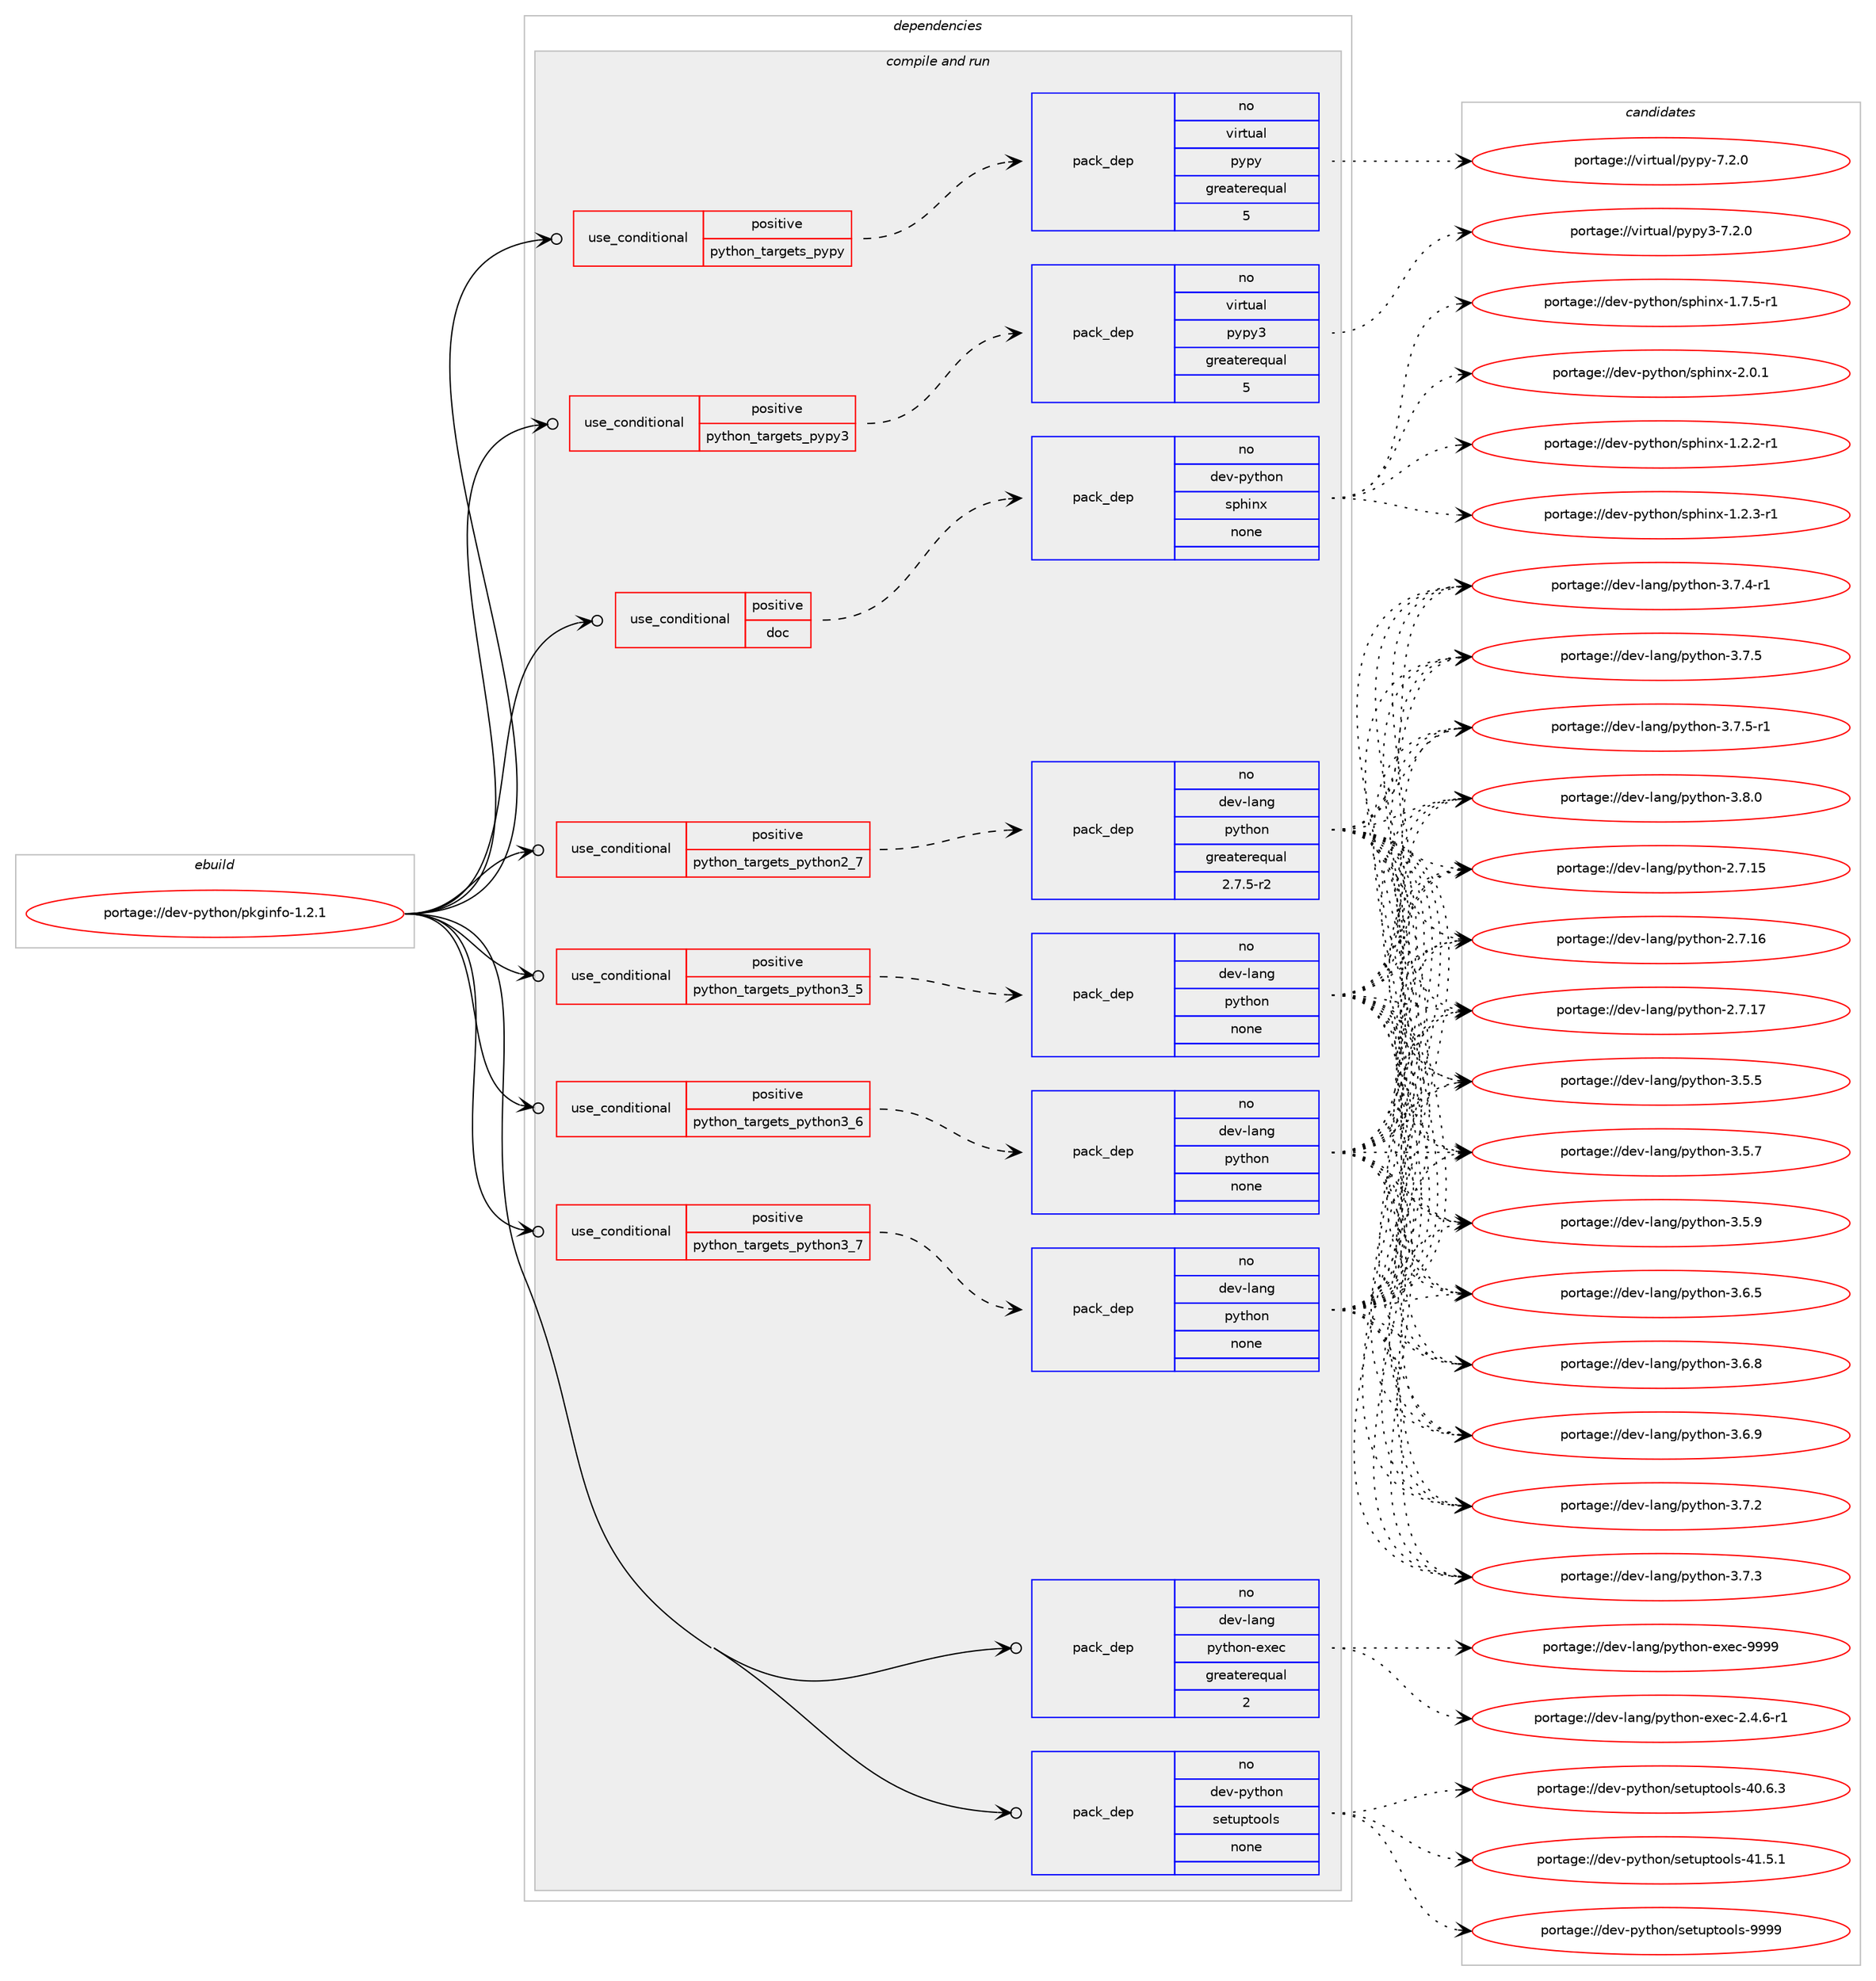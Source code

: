 digraph prolog {

# *************
# Graph options
# *************

newrank=true;
concentrate=true;
compound=true;
graph [rankdir=LR,fontname=Helvetica,fontsize=10,ranksep=1.5];#, ranksep=2.5, nodesep=0.2];
edge  [arrowhead=vee];
node  [fontname=Helvetica,fontsize=10];

# **********
# The ebuild
# **********

subgraph cluster_leftcol {
color=gray;
rank=same;
label=<<i>ebuild</i>>;
id [label="portage://dev-python/pkginfo-1.2.1", color=red, width=4, href="../dev-python/pkginfo-1.2.1.svg"];
}

# ****************
# The dependencies
# ****************

subgraph cluster_midcol {
color=gray;
label=<<i>dependencies</i>>;
subgraph cluster_compile {
fillcolor="#eeeeee";
style=filled;
label=<<i>compile</i>>;
}
subgraph cluster_compileandrun {
fillcolor="#eeeeee";
style=filled;
label=<<i>compile and run</i>>;
subgraph cond33930 {
dependency157285 [label=<<TABLE BORDER="0" CELLBORDER="1" CELLSPACING="0" CELLPADDING="4"><TR><TD ROWSPAN="3" CELLPADDING="10">use_conditional</TD></TR><TR><TD>positive</TD></TR><TR><TD>doc</TD></TR></TABLE>>, shape=none, color=red];
subgraph pack119994 {
dependency157286 [label=<<TABLE BORDER="0" CELLBORDER="1" CELLSPACING="0" CELLPADDING="4" WIDTH="220"><TR><TD ROWSPAN="6" CELLPADDING="30">pack_dep</TD></TR><TR><TD WIDTH="110">no</TD></TR><TR><TD>dev-python</TD></TR><TR><TD>sphinx</TD></TR><TR><TD>none</TD></TR><TR><TD></TD></TR></TABLE>>, shape=none, color=blue];
}
dependency157285:e -> dependency157286:w [weight=20,style="dashed",arrowhead="vee"];
}
id:e -> dependency157285:w [weight=20,style="solid",arrowhead="odotvee"];
subgraph cond33931 {
dependency157287 [label=<<TABLE BORDER="0" CELLBORDER="1" CELLSPACING="0" CELLPADDING="4"><TR><TD ROWSPAN="3" CELLPADDING="10">use_conditional</TD></TR><TR><TD>positive</TD></TR><TR><TD>python_targets_pypy</TD></TR></TABLE>>, shape=none, color=red];
subgraph pack119995 {
dependency157288 [label=<<TABLE BORDER="0" CELLBORDER="1" CELLSPACING="0" CELLPADDING="4" WIDTH="220"><TR><TD ROWSPAN="6" CELLPADDING="30">pack_dep</TD></TR><TR><TD WIDTH="110">no</TD></TR><TR><TD>virtual</TD></TR><TR><TD>pypy</TD></TR><TR><TD>greaterequal</TD></TR><TR><TD>5</TD></TR></TABLE>>, shape=none, color=blue];
}
dependency157287:e -> dependency157288:w [weight=20,style="dashed",arrowhead="vee"];
}
id:e -> dependency157287:w [weight=20,style="solid",arrowhead="odotvee"];
subgraph cond33932 {
dependency157289 [label=<<TABLE BORDER="0" CELLBORDER="1" CELLSPACING="0" CELLPADDING="4"><TR><TD ROWSPAN="3" CELLPADDING="10">use_conditional</TD></TR><TR><TD>positive</TD></TR><TR><TD>python_targets_pypy3</TD></TR></TABLE>>, shape=none, color=red];
subgraph pack119996 {
dependency157290 [label=<<TABLE BORDER="0" CELLBORDER="1" CELLSPACING="0" CELLPADDING="4" WIDTH="220"><TR><TD ROWSPAN="6" CELLPADDING="30">pack_dep</TD></TR><TR><TD WIDTH="110">no</TD></TR><TR><TD>virtual</TD></TR><TR><TD>pypy3</TD></TR><TR><TD>greaterequal</TD></TR><TR><TD>5</TD></TR></TABLE>>, shape=none, color=blue];
}
dependency157289:e -> dependency157290:w [weight=20,style="dashed",arrowhead="vee"];
}
id:e -> dependency157289:w [weight=20,style="solid",arrowhead="odotvee"];
subgraph cond33933 {
dependency157291 [label=<<TABLE BORDER="0" CELLBORDER="1" CELLSPACING="0" CELLPADDING="4"><TR><TD ROWSPAN="3" CELLPADDING="10">use_conditional</TD></TR><TR><TD>positive</TD></TR><TR><TD>python_targets_python2_7</TD></TR></TABLE>>, shape=none, color=red];
subgraph pack119997 {
dependency157292 [label=<<TABLE BORDER="0" CELLBORDER="1" CELLSPACING="0" CELLPADDING="4" WIDTH="220"><TR><TD ROWSPAN="6" CELLPADDING="30">pack_dep</TD></TR><TR><TD WIDTH="110">no</TD></TR><TR><TD>dev-lang</TD></TR><TR><TD>python</TD></TR><TR><TD>greaterequal</TD></TR><TR><TD>2.7.5-r2</TD></TR></TABLE>>, shape=none, color=blue];
}
dependency157291:e -> dependency157292:w [weight=20,style="dashed",arrowhead="vee"];
}
id:e -> dependency157291:w [weight=20,style="solid",arrowhead="odotvee"];
subgraph cond33934 {
dependency157293 [label=<<TABLE BORDER="0" CELLBORDER="1" CELLSPACING="0" CELLPADDING="4"><TR><TD ROWSPAN="3" CELLPADDING="10">use_conditional</TD></TR><TR><TD>positive</TD></TR><TR><TD>python_targets_python3_5</TD></TR></TABLE>>, shape=none, color=red];
subgraph pack119998 {
dependency157294 [label=<<TABLE BORDER="0" CELLBORDER="1" CELLSPACING="0" CELLPADDING="4" WIDTH="220"><TR><TD ROWSPAN="6" CELLPADDING="30">pack_dep</TD></TR><TR><TD WIDTH="110">no</TD></TR><TR><TD>dev-lang</TD></TR><TR><TD>python</TD></TR><TR><TD>none</TD></TR><TR><TD></TD></TR></TABLE>>, shape=none, color=blue];
}
dependency157293:e -> dependency157294:w [weight=20,style="dashed",arrowhead="vee"];
}
id:e -> dependency157293:w [weight=20,style="solid",arrowhead="odotvee"];
subgraph cond33935 {
dependency157295 [label=<<TABLE BORDER="0" CELLBORDER="1" CELLSPACING="0" CELLPADDING="4"><TR><TD ROWSPAN="3" CELLPADDING="10">use_conditional</TD></TR><TR><TD>positive</TD></TR><TR><TD>python_targets_python3_6</TD></TR></TABLE>>, shape=none, color=red];
subgraph pack119999 {
dependency157296 [label=<<TABLE BORDER="0" CELLBORDER="1" CELLSPACING="0" CELLPADDING="4" WIDTH="220"><TR><TD ROWSPAN="6" CELLPADDING="30">pack_dep</TD></TR><TR><TD WIDTH="110">no</TD></TR><TR><TD>dev-lang</TD></TR><TR><TD>python</TD></TR><TR><TD>none</TD></TR><TR><TD></TD></TR></TABLE>>, shape=none, color=blue];
}
dependency157295:e -> dependency157296:w [weight=20,style="dashed",arrowhead="vee"];
}
id:e -> dependency157295:w [weight=20,style="solid",arrowhead="odotvee"];
subgraph cond33936 {
dependency157297 [label=<<TABLE BORDER="0" CELLBORDER="1" CELLSPACING="0" CELLPADDING="4"><TR><TD ROWSPAN="3" CELLPADDING="10">use_conditional</TD></TR><TR><TD>positive</TD></TR><TR><TD>python_targets_python3_7</TD></TR></TABLE>>, shape=none, color=red];
subgraph pack120000 {
dependency157298 [label=<<TABLE BORDER="0" CELLBORDER="1" CELLSPACING="0" CELLPADDING="4" WIDTH="220"><TR><TD ROWSPAN="6" CELLPADDING="30">pack_dep</TD></TR><TR><TD WIDTH="110">no</TD></TR><TR><TD>dev-lang</TD></TR><TR><TD>python</TD></TR><TR><TD>none</TD></TR><TR><TD></TD></TR></TABLE>>, shape=none, color=blue];
}
dependency157297:e -> dependency157298:w [weight=20,style="dashed",arrowhead="vee"];
}
id:e -> dependency157297:w [weight=20,style="solid",arrowhead="odotvee"];
subgraph pack120001 {
dependency157299 [label=<<TABLE BORDER="0" CELLBORDER="1" CELLSPACING="0" CELLPADDING="4" WIDTH="220"><TR><TD ROWSPAN="6" CELLPADDING="30">pack_dep</TD></TR><TR><TD WIDTH="110">no</TD></TR><TR><TD>dev-lang</TD></TR><TR><TD>python-exec</TD></TR><TR><TD>greaterequal</TD></TR><TR><TD>2</TD></TR></TABLE>>, shape=none, color=blue];
}
id:e -> dependency157299:w [weight=20,style="solid",arrowhead="odotvee"];
subgraph pack120002 {
dependency157300 [label=<<TABLE BORDER="0" CELLBORDER="1" CELLSPACING="0" CELLPADDING="4" WIDTH="220"><TR><TD ROWSPAN="6" CELLPADDING="30">pack_dep</TD></TR><TR><TD WIDTH="110">no</TD></TR><TR><TD>dev-python</TD></TR><TR><TD>setuptools</TD></TR><TR><TD>none</TD></TR><TR><TD></TD></TR></TABLE>>, shape=none, color=blue];
}
id:e -> dependency157300:w [weight=20,style="solid",arrowhead="odotvee"];
}
subgraph cluster_run {
fillcolor="#eeeeee";
style=filled;
label=<<i>run</i>>;
}
}

# **************
# The candidates
# **************

subgraph cluster_choices {
rank=same;
color=gray;
label=<<i>candidates</i>>;

subgraph choice119994 {
color=black;
nodesep=1;
choiceportage10010111845112121116104111110471151121041051101204549465046504511449 [label="portage://dev-python/sphinx-1.2.2-r1", color=red, width=4,href="../dev-python/sphinx-1.2.2-r1.svg"];
choiceportage10010111845112121116104111110471151121041051101204549465046514511449 [label="portage://dev-python/sphinx-1.2.3-r1", color=red, width=4,href="../dev-python/sphinx-1.2.3-r1.svg"];
choiceportage10010111845112121116104111110471151121041051101204549465546534511449 [label="portage://dev-python/sphinx-1.7.5-r1", color=red, width=4,href="../dev-python/sphinx-1.7.5-r1.svg"];
choiceportage1001011184511212111610411111047115112104105110120455046484649 [label="portage://dev-python/sphinx-2.0.1", color=red, width=4,href="../dev-python/sphinx-2.0.1.svg"];
dependency157286:e -> choiceportage10010111845112121116104111110471151121041051101204549465046504511449:w [style=dotted,weight="100"];
dependency157286:e -> choiceportage10010111845112121116104111110471151121041051101204549465046514511449:w [style=dotted,weight="100"];
dependency157286:e -> choiceportage10010111845112121116104111110471151121041051101204549465546534511449:w [style=dotted,weight="100"];
dependency157286:e -> choiceportage1001011184511212111610411111047115112104105110120455046484649:w [style=dotted,weight="100"];
}
subgraph choice119995 {
color=black;
nodesep=1;
choiceportage1181051141161179710847112121112121455546504648 [label="portage://virtual/pypy-7.2.0", color=red, width=4,href="../virtual/pypy-7.2.0.svg"];
dependency157288:e -> choiceportage1181051141161179710847112121112121455546504648:w [style=dotted,weight="100"];
}
subgraph choice119996 {
color=black;
nodesep=1;
choiceportage118105114116117971084711212111212151455546504648 [label="portage://virtual/pypy3-7.2.0", color=red, width=4,href="../virtual/pypy3-7.2.0.svg"];
dependency157290:e -> choiceportage118105114116117971084711212111212151455546504648:w [style=dotted,weight="100"];
}
subgraph choice119997 {
color=black;
nodesep=1;
choiceportage10010111845108971101034711212111610411111045504655464953 [label="portage://dev-lang/python-2.7.15", color=red, width=4,href="../dev-lang/python-2.7.15.svg"];
choiceportage10010111845108971101034711212111610411111045504655464954 [label="portage://dev-lang/python-2.7.16", color=red, width=4,href="../dev-lang/python-2.7.16.svg"];
choiceportage10010111845108971101034711212111610411111045504655464955 [label="portage://dev-lang/python-2.7.17", color=red, width=4,href="../dev-lang/python-2.7.17.svg"];
choiceportage100101118451089711010347112121116104111110455146534653 [label="portage://dev-lang/python-3.5.5", color=red, width=4,href="../dev-lang/python-3.5.5.svg"];
choiceportage100101118451089711010347112121116104111110455146534655 [label="portage://dev-lang/python-3.5.7", color=red, width=4,href="../dev-lang/python-3.5.7.svg"];
choiceportage100101118451089711010347112121116104111110455146534657 [label="portage://dev-lang/python-3.5.9", color=red, width=4,href="../dev-lang/python-3.5.9.svg"];
choiceportage100101118451089711010347112121116104111110455146544653 [label="portage://dev-lang/python-3.6.5", color=red, width=4,href="../dev-lang/python-3.6.5.svg"];
choiceportage100101118451089711010347112121116104111110455146544656 [label="portage://dev-lang/python-3.6.8", color=red, width=4,href="../dev-lang/python-3.6.8.svg"];
choiceportage100101118451089711010347112121116104111110455146544657 [label="portage://dev-lang/python-3.6.9", color=red, width=4,href="../dev-lang/python-3.6.9.svg"];
choiceportage100101118451089711010347112121116104111110455146554650 [label="portage://dev-lang/python-3.7.2", color=red, width=4,href="../dev-lang/python-3.7.2.svg"];
choiceportage100101118451089711010347112121116104111110455146554651 [label="portage://dev-lang/python-3.7.3", color=red, width=4,href="../dev-lang/python-3.7.3.svg"];
choiceportage1001011184510897110103471121211161041111104551465546524511449 [label="portage://dev-lang/python-3.7.4-r1", color=red, width=4,href="../dev-lang/python-3.7.4-r1.svg"];
choiceportage100101118451089711010347112121116104111110455146554653 [label="portage://dev-lang/python-3.7.5", color=red, width=4,href="../dev-lang/python-3.7.5.svg"];
choiceportage1001011184510897110103471121211161041111104551465546534511449 [label="portage://dev-lang/python-3.7.5-r1", color=red, width=4,href="../dev-lang/python-3.7.5-r1.svg"];
choiceportage100101118451089711010347112121116104111110455146564648 [label="portage://dev-lang/python-3.8.0", color=red, width=4,href="../dev-lang/python-3.8.0.svg"];
dependency157292:e -> choiceportage10010111845108971101034711212111610411111045504655464953:w [style=dotted,weight="100"];
dependency157292:e -> choiceportage10010111845108971101034711212111610411111045504655464954:w [style=dotted,weight="100"];
dependency157292:e -> choiceportage10010111845108971101034711212111610411111045504655464955:w [style=dotted,weight="100"];
dependency157292:e -> choiceportage100101118451089711010347112121116104111110455146534653:w [style=dotted,weight="100"];
dependency157292:e -> choiceportage100101118451089711010347112121116104111110455146534655:w [style=dotted,weight="100"];
dependency157292:e -> choiceportage100101118451089711010347112121116104111110455146534657:w [style=dotted,weight="100"];
dependency157292:e -> choiceportage100101118451089711010347112121116104111110455146544653:w [style=dotted,weight="100"];
dependency157292:e -> choiceportage100101118451089711010347112121116104111110455146544656:w [style=dotted,weight="100"];
dependency157292:e -> choiceportage100101118451089711010347112121116104111110455146544657:w [style=dotted,weight="100"];
dependency157292:e -> choiceportage100101118451089711010347112121116104111110455146554650:w [style=dotted,weight="100"];
dependency157292:e -> choiceportage100101118451089711010347112121116104111110455146554651:w [style=dotted,weight="100"];
dependency157292:e -> choiceportage1001011184510897110103471121211161041111104551465546524511449:w [style=dotted,weight="100"];
dependency157292:e -> choiceportage100101118451089711010347112121116104111110455146554653:w [style=dotted,weight="100"];
dependency157292:e -> choiceportage1001011184510897110103471121211161041111104551465546534511449:w [style=dotted,weight="100"];
dependency157292:e -> choiceportage100101118451089711010347112121116104111110455146564648:w [style=dotted,weight="100"];
}
subgraph choice119998 {
color=black;
nodesep=1;
choiceportage10010111845108971101034711212111610411111045504655464953 [label="portage://dev-lang/python-2.7.15", color=red, width=4,href="../dev-lang/python-2.7.15.svg"];
choiceportage10010111845108971101034711212111610411111045504655464954 [label="portage://dev-lang/python-2.7.16", color=red, width=4,href="../dev-lang/python-2.7.16.svg"];
choiceportage10010111845108971101034711212111610411111045504655464955 [label="portage://dev-lang/python-2.7.17", color=red, width=4,href="../dev-lang/python-2.7.17.svg"];
choiceportage100101118451089711010347112121116104111110455146534653 [label="portage://dev-lang/python-3.5.5", color=red, width=4,href="../dev-lang/python-3.5.5.svg"];
choiceportage100101118451089711010347112121116104111110455146534655 [label="portage://dev-lang/python-3.5.7", color=red, width=4,href="../dev-lang/python-3.5.7.svg"];
choiceportage100101118451089711010347112121116104111110455146534657 [label="portage://dev-lang/python-3.5.9", color=red, width=4,href="../dev-lang/python-3.5.9.svg"];
choiceportage100101118451089711010347112121116104111110455146544653 [label="portage://dev-lang/python-3.6.5", color=red, width=4,href="../dev-lang/python-3.6.5.svg"];
choiceportage100101118451089711010347112121116104111110455146544656 [label="portage://dev-lang/python-3.6.8", color=red, width=4,href="../dev-lang/python-3.6.8.svg"];
choiceportage100101118451089711010347112121116104111110455146544657 [label="portage://dev-lang/python-3.6.9", color=red, width=4,href="../dev-lang/python-3.6.9.svg"];
choiceportage100101118451089711010347112121116104111110455146554650 [label="portage://dev-lang/python-3.7.2", color=red, width=4,href="../dev-lang/python-3.7.2.svg"];
choiceportage100101118451089711010347112121116104111110455146554651 [label="portage://dev-lang/python-3.7.3", color=red, width=4,href="../dev-lang/python-3.7.3.svg"];
choiceportage1001011184510897110103471121211161041111104551465546524511449 [label="portage://dev-lang/python-3.7.4-r1", color=red, width=4,href="../dev-lang/python-3.7.4-r1.svg"];
choiceportage100101118451089711010347112121116104111110455146554653 [label="portage://dev-lang/python-3.7.5", color=red, width=4,href="../dev-lang/python-3.7.5.svg"];
choiceportage1001011184510897110103471121211161041111104551465546534511449 [label="portage://dev-lang/python-3.7.5-r1", color=red, width=4,href="../dev-lang/python-3.7.5-r1.svg"];
choiceportage100101118451089711010347112121116104111110455146564648 [label="portage://dev-lang/python-3.8.0", color=red, width=4,href="../dev-lang/python-3.8.0.svg"];
dependency157294:e -> choiceportage10010111845108971101034711212111610411111045504655464953:w [style=dotted,weight="100"];
dependency157294:e -> choiceportage10010111845108971101034711212111610411111045504655464954:w [style=dotted,weight="100"];
dependency157294:e -> choiceportage10010111845108971101034711212111610411111045504655464955:w [style=dotted,weight="100"];
dependency157294:e -> choiceportage100101118451089711010347112121116104111110455146534653:w [style=dotted,weight="100"];
dependency157294:e -> choiceportage100101118451089711010347112121116104111110455146534655:w [style=dotted,weight="100"];
dependency157294:e -> choiceportage100101118451089711010347112121116104111110455146534657:w [style=dotted,weight="100"];
dependency157294:e -> choiceportage100101118451089711010347112121116104111110455146544653:w [style=dotted,weight="100"];
dependency157294:e -> choiceportage100101118451089711010347112121116104111110455146544656:w [style=dotted,weight="100"];
dependency157294:e -> choiceportage100101118451089711010347112121116104111110455146544657:w [style=dotted,weight="100"];
dependency157294:e -> choiceportage100101118451089711010347112121116104111110455146554650:w [style=dotted,weight="100"];
dependency157294:e -> choiceportage100101118451089711010347112121116104111110455146554651:w [style=dotted,weight="100"];
dependency157294:e -> choiceportage1001011184510897110103471121211161041111104551465546524511449:w [style=dotted,weight="100"];
dependency157294:e -> choiceportage100101118451089711010347112121116104111110455146554653:w [style=dotted,weight="100"];
dependency157294:e -> choiceportage1001011184510897110103471121211161041111104551465546534511449:w [style=dotted,weight="100"];
dependency157294:e -> choiceportage100101118451089711010347112121116104111110455146564648:w [style=dotted,weight="100"];
}
subgraph choice119999 {
color=black;
nodesep=1;
choiceportage10010111845108971101034711212111610411111045504655464953 [label="portage://dev-lang/python-2.7.15", color=red, width=4,href="../dev-lang/python-2.7.15.svg"];
choiceportage10010111845108971101034711212111610411111045504655464954 [label="portage://dev-lang/python-2.7.16", color=red, width=4,href="../dev-lang/python-2.7.16.svg"];
choiceportage10010111845108971101034711212111610411111045504655464955 [label="portage://dev-lang/python-2.7.17", color=red, width=4,href="../dev-lang/python-2.7.17.svg"];
choiceportage100101118451089711010347112121116104111110455146534653 [label="portage://dev-lang/python-3.5.5", color=red, width=4,href="../dev-lang/python-3.5.5.svg"];
choiceportage100101118451089711010347112121116104111110455146534655 [label="portage://dev-lang/python-3.5.7", color=red, width=4,href="../dev-lang/python-3.5.7.svg"];
choiceportage100101118451089711010347112121116104111110455146534657 [label="portage://dev-lang/python-3.5.9", color=red, width=4,href="../dev-lang/python-3.5.9.svg"];
choiceportage100101118451089711010347112121116104111110455146544653 [label="portage://dev-lang/python-3.6.5", color=red, width=4,href="../dev-lang/python-3.6.5.svg"];
choiceportage100101118451089711010347112121116104111110455146544656 [label="portage://dev-lang/python-3.6.8", color=red, width=4,href="../dev-lang/python-3.6.8.svg"];
choiceportage100101118451089711010347112121116104111110455146544657 [label="portage://dev-lang/python-3.6.9", color=red, width=4,href="../dev-lang/python-3.6.9.svg"];
choiceportage100101118451089711010347112121116104111110455146554650 [label="portage://dev-lang/python-3.7.2", color=red, width=4,href="../dev-lang/python-3.7.2.svg"];
choiceportage100101118451089711010347112121116104111110455146554651 [label="portage://dev-lang/python-3.7.3", color=red, width=4,href="../dev-lang/python-3.7.3.svg"];
choiceportage1001011184510897110103471121211161041111104551465546524511449 [label="portage://dev-lang/python-3.7.4-r1", color=red, width=4,href="../dev-lang/python-3.7.4-r1.svg"];
choiceportage100101118451089711010347112121116104111110455146554653 [label="portage://dev-lang/python-3.7.5", color=red, width=4,href="../dev-lang/python-3.7.5.svg"];
choiceportage1001011184510897110103471121211161041111104551465546534511449 [label="portage://dev-lang/python-3.7.5-r1", color=red, width=4,href="../dev-lang/python-3.7.5-r1.svg"];
choiceportage100101118451089711010347112121116104111110455146564648 [label="portage://dev-lang/python-3.8.0", color=red, width=4,href="../dev-lang/python-3.8.0.svg"];
dependency157296:e -> choiceportage10010111845108971101034711212111610411111045504655464953:w [style=dotted,weight="100"];
dependency157296:e -> choiceportage10010111845108971101034711212111610411111045504655464954:w [style=dotted,weight="100"];
dependency157296:e -> choiceportage10010111845108971101034711212111610411111045504655464955:w [style=dotted,weight="100"];
dependency157296:e -> choiceportage100101118451089711010347112121116104111110455146534653:w [style=dotted,weight="100"];
dependency157296:e -> choiceportage100101118451089711010347112121116104111110455146534655:w [style=dotted,weight="100"];
dependency157296:e -> choiceportage100101118451089711010347112121116104111110455146534657:w [style=dotted,weight="100"];
dependency157296:e -> choiceportage100101118451089711010347112121116104111110455146544653:w [style=dotted,weight="100"];
dependency157296:e -> choiceportage100101118451089711010347112121116104111110455146544656:w [style=dotted,weight="100"];
dependency157296:e -> choiceportage100101118451089711010347112121116104111110455146544657:w [style=dotted,weight="100"];
dependency157296:e -> choiceportage100101118451089711010347112121116104111110455146554650:w [style=dotted,weight="100"];
dependency157296:e -> choiceportage100101118451089711010347112121116104111110455146554651:w [style=dotted,weight="100"];
dependency157296:e -> choiceportage1001011184510897110103471121211161041111104551465546524511449:w [style=dotted,weight="100"];
dependency157296:e -> choiceportage100101118451089711010347112121116104111110455146554653:w [style=dotted,weight="100"];
dependency157296:e -> choiceportage1001011184510897110103471121211161041111104551465546534511449:w [style=dotted,weight="100"];
dependency157296:e -> choiceportage100101118451089711010347112121116104111110455146564648:w [style=dotted,weight="100"];
}
subgraph choice120000 {
color=black;
nodesep=1;
choiceportage10010111845108971101034711212111610411111045504655464953 [label="portage://dev-lang/python-2.7.15", color=red, width=4,href="../dev-lang/python-2.7.15.svg"];
choiceportage10010111845108971101034711212111610411111045504655464954 [label="portage://dev-lang/python-2.7.16", color=red, width=4,href="../dev-lang/python-2.7.16.svg"];
choiceportage10010111845108971101034711212111610411111045504655464955 [label="portage://dev-lang/python-2.7.17", color=red, width=4,href="../dev-lang/python-2.7.17.svg"];
choiceportage100101118451089711010347112121116104111110455146534653 [label="portage://dev-lang/python-3.5.5", color=red, width=4,href="../dev-lang/python-3.5.5.svg"];
choiceportage100101118451089711010347112121116104111110455146534655 [label="portage://dev-lang/python-3.5.7", color=red, width=4,href="../dev-lang/python-3.5.7.svg"];
choiceportage100101118451089711010347112121116104111110455146534657 [label="portage://dev-lang/python-3.5.9", color=red, width=4,href="../dev-lang/python-3.5.9.svg"];
choiceportage100101118451089711010347112121116104111110455146544653 [label="portage://dev-lang/python-3.6.5", color=red, width=4,href="../dev-lang/python-3.6.5.svg"];
choiceportage100101118451089711010347112121116104111110455146544656 [label="portage://dev-lang/python-3.6.8", color=red, width=4,href="../dev-lang/python-3.6.8.svg"];
choiceportage100101118451089711010347112121116104111110455146544657 [label="portage://dev-lang/python-3.6.9", color=red, width=4,href="../dev-lang/python-3.6.9.svg"];
choiceportage100101118451089711010347112121116104111110455146554650 [label="portage://dev-lang/python-3.7.2", color=red, width=4,href="../dev-lang/python-3.7.2.svg"];
choiceportage100101118451089711010347112121116104111110455146554651 [label="portage://dev-lang/python-3.7.3", color=red, width=4,href="../dev-lang/python-3.7.3.svg"];
choiceportage1001011184510897110103471121211161041111104551465546524511449 [label="portage://dev-lang/python-3.7.4-r1", color=red, width=4,href="../dev-lang/python-3.7.4-r1.svg"];
choiceportage100101118451089711010347112121116104111110455146554653 [label="portage://dev-lang/python-3.7.5", color=red, width=4,href="../dev-lang/python-3.7.5.svg"];
choiceportage1001011184510897110103471121211161041111104551465546534511449 [label="portage://dev-lang/python-3.7.5-r1", color=red, width=4,href="../dev-lang/python-3.7.5-r1.svg"];
choiceportage100101118451089711010347112121116104111110455146564648 [label="portage://dev-lang/python-3.8.0", color=red, width=4,href="../dev-lang/python-3.8.0.svg"];
dependency157298:e -> choiceportage10010111845108971101034711212111610411111045504655464953:w [style=dotted,weight="100"];
dependency157298:e -> choiceportage10010111845108971101034711212111610411111045504655464954:w [style=dotted,weight="100"];
dependency157298:e -> choiceportage10010111845108971101034711212111610411111045504655464955:w [style=dotted,weight="100"];
dependency157298:e -> choiceportage100101118451089711010347112121116104111110455146534653:w [style=dotted,weight="100"];
dependency157298:e -> choiceportage100101118451089711010347112121116104111110455146534655:w [style=dotted,weight="100"];
dependency157298:e -> choiceportage100101118451089711010347112121116104111110455146534657:w [style=dotted,weight="100"];
dependency157298:e -> choiceportage100101118451089711010347112121116104111110455146544653:w [style=dotted,weight="100"];
dependency157298:e -> choiceportage100101118451089711010347112121116104111110455146544656:w [style=dotted,weight="100"];
dependency157298:e -> choiceportage100101118451089711010347112121116104111110455146544657:w [style=dotted,weight="100"];
dependency157298:e -> choiceportage100101118451089711010347112121116104111110455146554650:w [style=dotted,weight="100"];
dependency157298:e -> choiceportage100101118451089711010347112121116104111110455146554651:w [style=dotted,weight="100"];
dependency157298:e -> choiceportage1001011184510897110103471121211161041111104551465546524511449:w [style=dotted,weight="100"];
dependency157298:e -> choiceportage100101118451089711010347112121116104111110455146554653:w [style=dotted,weight="100"];
dependency157298:e -> choiceportage1001011184510897110103471121211161041111104551465546534511449:w [style=dotted,weight="100"];
dependency157298:e -> choiceportage100101118451089711010347112121116104111110455146564648:w [style=dotted,weight="100"];
}
subgraph choice120001 {
color=black;
nodesep=1;
choiceportage10010111845108971101034711212111610411111045101120101994550465246544511449 [label="portage://dev-lang/python-exec-2.4.6-r1", color=red, width=4,href="../dev-lang/python-exec-2.4.6-r1.svg"];
choiceportage10010111845108971101034711212111610411111045101120101994557575757 [label="portage://dev-lang/python-exec-9999", color=red, width=4,href="../dev-lang/python-exec-9999.svg"];
dependency157299:e -> choiceportage10010111845108971101034711212111610411111045101120101994550465246544511449:w [style=dotted,weight="100"];
dependency157299:e -> choiceportage10010111845108971101034711212111610411111045101120101994557575757:w [style=dotted,weight="100"];
}
subgraph choice120002 {
color=black;
nodesep=1;
choiceportage100101118451121211161041111104711510111611711211611111110811545524846544651 [label="portage://dev-python/setuptools-40.6.3", color=red, width=4,href="../dev-python/setuptools-40.6.3.svg"];
choiceportage100101118451121211161041111104711510111611711211611111110811545524946534649 [label="portage://dev-python/setuptools-41.5.1", color=red, width=4,href="../dev-python/setuptools-41.5.1.svg"];
choiceportage10010111845112121116104111110471151011161171121161111111081154557575757 [label="portage://dev-python/setuptools-9999", color=red, width=4,href="../dev-python/setuptools-9999.svg"];
dependency157300:e -> choiceportage100101118451121211161041111104711510111611711211611111110811545524846544651:w [style=dotted,weight="100"];
dependency157300:e -> choiceportage100101118451121211161041111104711510111611711211611111110811545524946534649:w [style=dotted,weight="100"];
dependency157300:e -> choiceportage10010111845112121116104111110471151011161171121161111111081154557575757:w [style=dotted,weight="100"];
}
}

}
